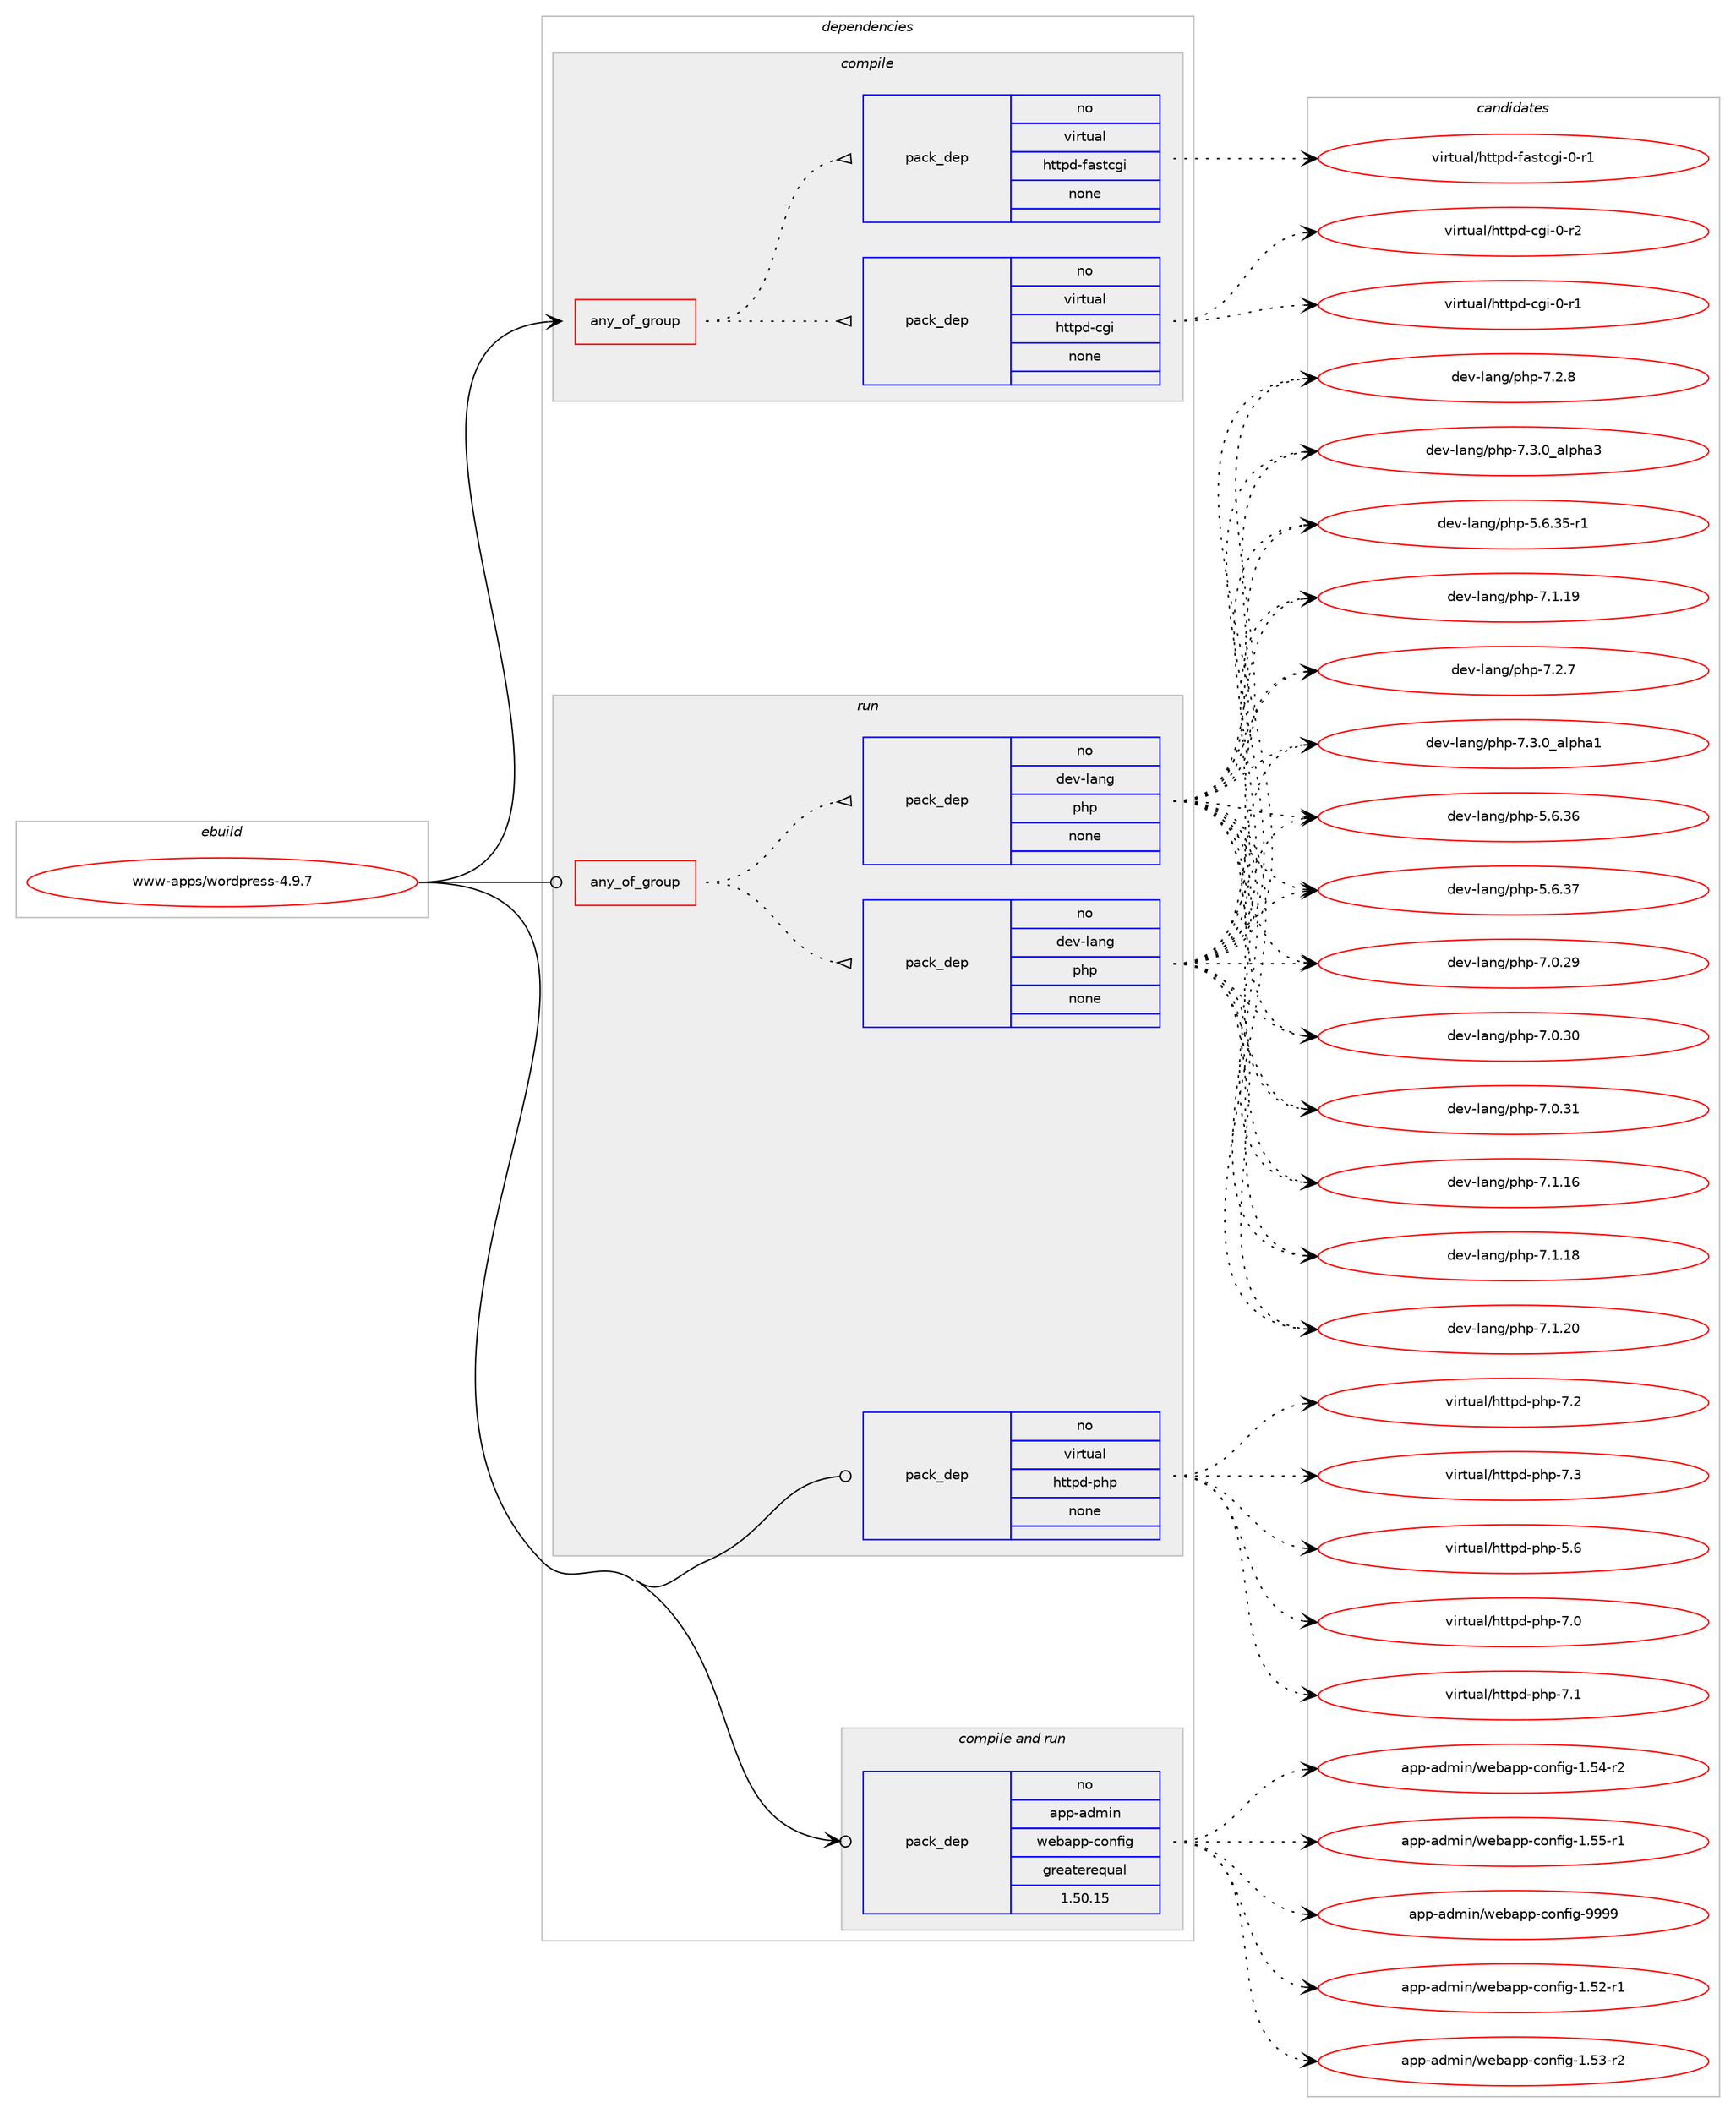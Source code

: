 digraph prolog {

# *************
# Graph options
# *************

newrank=true;
concentrate=true;
compound=true;
graph [rankdir=LR,fontname=Helvetica,fontsize=10,ranksep=1.5];#, ranksep=2.5, nodesep=0.2];
edge  [arrowhead=vee];
node  [fontname=Helvetica,fontsize=10];

# **********
# The ebuild
# **********

subgraph cluster_leftcol {
color=gray;
rank=same;
label=<<i>ebuild</i>>;
id [label="www-apps/wordpress-4.9.7", color=red, width=4, href="../www-apps/wordpress-4.9.7.svg"];
}

# ****************
# The dependencies
# ****************

subgraph cluster_midcol {
color=gray;
label=<<i>dependencies</i>>;
subgraph cluster_compile {
fillcolor="#eeeeee";
style=filled;
label=<<i>compile</i>>;
subgraph any170 {
dependency4585 [label=<<TABLE BORDER="0" CELLBORDER="1" CELLSPACING="0" CELLPADDING="4"><TR><TD CELLPADDING="10">any_of_group</TD></TR></TABLE>>, shape=none, color=red];subgraph pack3695 {
dependency4586 [label=<<TABLE BORDER="0" CELLBORDER="1" CELLSPACING="0" CELLPADDING="4" WIDTH="220"><TR><TD ROWSPAN="6" CELLPADDING="30">pack_dep</TD></TR><TR><TD WIDTH="110">no</TD></TR><TR><TD>virtual</TD></TR><TR><TD>httpd-cgi</TD></TR><TR><TD>none</TD></TR><TR><TD></TD></TR></TABLE>>, shape=none, color=blue];
}
dependency4585:e -> dependency4586:w [weight=20,style="dotted",arrowhead="oinv"];
subgraph pack3696 {
dependency4587 [label=<<TABLE BORDER="0" CELLBORDER="1" CELLSPACING="0" CELLPADDING="4" WIDTH="220"><TR><TD ROWSPAN="6" CELLPADDING="30">pack_dep</TD></TR><TR><TD WIDTH="110">no</TD></TR><TR><TD>virtual</TD></TR><TR><TD>httpd-fastcgi</TD></TR><TR><TD>none</TD></TR><TR><TD></TD></TR></TABLE>>, shape=none, color=blue];
}
dependency4585:e -> dependency4587:w [weight=20,style="dotted",arrowhead="oinv"];
}
id:e -> dependency4585:w [weight=20,style="solid",arrowhead="vee"];
}
subgraph cluster_compileandrun {
fillcolor="#eeeeee";
style=filled;
label=<<i>compile and run</i>>;
subgraph pack3697 {
dependency4588 [label=<<TABLE BORDER="0" CELLBORDER="1" CELLSPACING="0" CELLPADDING="4" WIDTH="220"><TR><TD ROWSPAN="6" CELLPADDING="30">pack_dep</TD></TR><TR><TD WIDTH="110">no</TD></TR><TR><TD>app-admin</TD></TR><TR><TD>webapp-config</TD></TR><TR><TD>greaterequal</TD></TR><TR><TD>1.50.15</TD></TR></TABLE>>, shape=none, color=blue];
}
id:e -> dependency4588:w [weight=20,style="solid",arrowhead="odotvee"];
}
subgraph cluster_run {
fillcolor="#eeeeee";
style=filled;
label=<<i>run</i>>;
subgraph any171 {
dependency4589 [label=<<TABLE BORDER="0" CELLBORDER="1" CELLSPACING="0" CELLPADDING="4"><TR><TD CELLPADDING="10">any_of_group</TD></TR></TABLE>>, shape=none, color=red];subgraph pack3698 {
dependency4590 [label=<<TABLE BORDER="0" CELLBORDER="1" CELLSPACING="0" CELLPADDING="4" WIDTH="220"><TR><TD ROWSPAN="6" CELLPADDING="30">pack_dep</TD></TR><TR><TD WIDTH="110">no</TD></TR><TR><TD>dev-lang</TD></TR><TR><TD>php</TD></TR><TR><TD>none</TD></TR><TR><TD></TD></TR></TABLE>>, shape=none, color=blue];
}
dependency4589:e -> dependency4590:w [weight=20,style="dotted",arrowhead="oinv"];
subgraph pack3699 {
dependency4591 [label=<<TABLE BORDER="0" CELLBORDER="1" CELLSPACING="0" CELLPADDING="4" WIDTH="220"><TR><TD ROWSPAN="6" CELLPADDING="30">pack_dep</TD></TR><TR><TD WIDTH="110">no</TD></TR><TR><TD>dev-lang</TD></TR><TR><TD>php</TD></TR><TR><TD>none</TD></TR><TR><TD></TD></TR></TABLE>>, shape=none, color=blue];
}
dependency4589:e -> dependency4591:w [weight=20,style="dotted",arrowhead="oinv"];
}
id:e -> dependency4589:w [weight=20,style="solid",arrowhead="odot"];
subgraph pack3700 {
dependency4592 [label=<<TABLE BORDER="0" CELLBORDER="1" CELLSPACING="0" CELLPADDING="4" WIDTH="220"><TR><TD ROWSPAN="6" CELLPADDING="30">pack_dep</TD></TR><TR><TD WIDTH="110">no</TD></TR><TR><TD>virtual</TD></TR><TR><TD>httpd-php</TD></TR><TR><TD>none</TD></TR><TR><TD></TD></TR></TABLE>>, shape=none, color=blue];
}
id:e -> dependency4592:w [weight=20,style="solid",arrowhead="odot"];
}
}

# **************
# The candidates
# **************

subgraph cluster_choices {
rank=same;
color=gray;
label=<<i>candidates</i>>;

subgraph choice3695 {
color=black;
nodesep=1;
choice1181051141161179710847104116116112100459910310545484511449 [label="virtual/httpd-cgi-0-r1", color=red, width=4,href="../virtual/httpd-cgi-0-r1.svg"];
choice1181051141161179710847104116116112100459910310545484511450 [label="virtual/httpd-cgi-0-r2", color=red, width=4,href="../virtual/httpd-cgi-0-r2.svg"];
dependency4586:e -> choice1181051141161179710847104116116112100459910310545484511449:w [style=dotted,weight="100"];
dependency4586:e -> choice1181051141161179710847104116116112100459910310545484511450:w [style=dotted,weight="100"];
}
subgraph choice3696 {
color=black;
nodesep=1;
choice118105114116117971084710411611611210045102971151169910310545484511449 [label="virtual/httpd-fastcgi-0-r1", color=red, width=4,href="../virtual/httpd-fastcgi-0-r1.svg"];
dependency4587:e -> choice118105114116117971084710411611611210045102971151169910310545484511449:w [style=dotted,weight="100"];
}
subgraph choice3697 {
color=black;
nodesep=1;
choice971121124597100109105110471191019897112112459911111010210510345494653504511449 [label="app-admin/webapp-config-1.52-r1", color=red, width=4,href="../app-admin/webapp-config-1.52-r1.svg"];
choice971121124597100109105110471191019897112112459911111010210510345494653514511450 [label="app-admin/webapp-config-1.53-r2", color=red, width=4,href="../app-admin/webapp-config-1.53-r2.svg"];
choice971121124597100109105110471191019897112112459911111010210510345494653524511450 [label="app-admin/webapp-config-1.54-r2", color=red, width=4,href="../app-admin/webapp-config-1.54-r2.svg"];
choice971121124597100109105110471191019897112112459911111010210510345494653534511449 [label="app-admin/webapp-config-1.55-r1", color=red, width=4,href="../app-admin/webapp-config-1.55-r1.svg"];
choice97112112459710010910511047119101989711211245991111101021051034557575757 [label="app-admin/webapp-config-9999", color=red, width=4,href="../app-admin/webapp-config-9999.svg"];
dependency4588:e -> choice971121124597100109105110471191019897112112459911111010210510345494653504511449:w [style=dotted,weight="100"];
dependency4588:e -> choice971121124597100109105110471191019897112112459911111010210510345494653514511450:w [style=dotted,weight="100"];
dependency4588:e -> choice971121124597100109105110471191019897112112459911111010210510345494653524511450:w [style=dotted,weight="100"];
dependency4588:e -> choice971121124597100109105110471191019897112112459911111010210510345494653534511449:w [style=dotted,weight="100"];
dependency4588:e -> choice97112112459710010910511047119101989711211245991111101021051034557575757:w [style=dotted,weight="100"];
}
subgraph choice3698 {
color=black;
nodesep=1;
choice100101118451089711010347112104112455346544651534511449 [label="dev-lang/php-5.6.35-r1", color=red, width=4,href="../dev-lang/php-5.6.35-r1.svg"];
choice10010111845108971101034711210411245554649464957 [label="dev-lang/php-7.1.19", color=red, width=4,href="../dev-lang/php-7.1.19.svg"];
choice100101118451089711010347112104112455546504655 [label="dev-lang/php-7.2.7", color=red, width=4,href="../dev-lang/php-7.2.7.svg"];
choice10010111845108971101034711210411245554651464895971081121049749 [label="dev-lang/php-7.3.0_alpha1", color=red, width=4,href="../dev-lang/php-7.3.0_alpha1.svg"];
choice10010111845108971101034711210411245534654465154 [label="dev-lang/php-5.6.36", color=red, width=4,href="../dev-lang/php-5.6.36.svg"];
choice10010111845108971101034711210411245534654465155 [label="dev-lang/php-5.6.37", color=red, width=4,href="../dev-lang/php-5.6.37.svg"];
choice10010111845108971101034711210411245554648465057 [label="dev-lang/php-7.0.29", color=red, width=4,href="../dev-lang/php-7.0.29.svg"];
choice10010111845108971101034711210411245554648465148 [label="dev-lang/php-7.0.30", color=red, width=4,href="../dev-lang/php-7.0.30.svg"];
choice10010111845108971101034711210411245554648465149 [label="dev-lang/php-7.0.31", color=red, width=4,href="../dev-lang/php-7.0.31.svg"];
choice10010111845108971101034711210411245554649464954 [label="dev-lang/php-7.1.16", color=red, width=4,href="../dev-lang/php-7.1.16.svg"];
choice10010111845108971101034711210411245554649464956 [label="dev-lang/php-7.1.18", color=red, width=4,href="../dev-lang/php-7.1.18.svg"];
choice10010111845108971101034711210411245554649465048 [label="dev-lang/php-7.1.20", color=red, width=4,href="../dev-lang/php-7.1.20.svg"];
choice100101118451089711010347112104112455546504656 [label="dev-lang/php-7.2.8", color=red, width=4,href="../dev-lang/php-7.2.8.svg"];
choice10010111845108971101034711210411245554651464895971081121049751 [label="dev-lang/php-7.3.0_alpha3", color=red, width=4,href="../dev-lang/php-7.3.0_alpha3.svg"];
dependency4590:e -> choice100101118451089711010347112104112455346544651534511449:w [style=dotted,weight="100"];
dependency4590:e -> choice10010111845108971101034711210411245554649464957:w [style=dotted,weight="100"];
dependency4590:e -> choice100101118451089711010347112104112455546504655:w [style=dotted,weight="100"];
dependency4590:e -> choice10010111845108971101034711210411245554651464895971081121049749:w [style=dotted,weight="100"];
dependency4590:e -> choice10010111845108971101034711210411245534654465154:w [style=dotted,weight="100"];
dependency4590:e -> choice10010111845108971101034711210411245534654465155:w [style=dotted,weight="100"];
dependency4590:e -> choice10010111845108971101034711210411245554648465057:w [style=dotted,weight="100"];
dependency4590:e -> choice10010111845108971101034711210411245554648465148:w [style=dotted,weight="100"];
dependency4590:e -> choice10010111845108971101034711210411245554648465149:w [style=dotted,weight="100"];
dependency4590:e -> choice10010111845108971101034711210411245554649464954:w [style=dotted,weight="100"];
dependency4590:e -> choice10010111845108971101034711210411245554649464956:w [style=dotted,weight="100"];
dependency4590:e -> choice10010111845108971101034711210411245554649465048:w [style=dotted,weight="100"];
dependency4590:e -> choice100101118451089711010347112104112455546504656:w [style=dotted,weight="100"];
dependency4590:e -> choice10010111845108971101034711210411245554651464895971081121049751:w [style=dotted,weight="100"];
}
subgraph choice3699 {
color=black;
nodesep=1;
choice100101118451089711010347112104112455346544651534511449 [label="dev-lang/php-5.6.35-r1", color=red, width=4,href="../dev-lang/php-5.6.35-r1.svg"];
choice10010111845108971101034711210411245554649464957 [label="dev-lang/php-7.1.19", color=red, width=4,href="../dev-lang/php-7.1.19.svg"];
choice100101118451089711010347112104112455546504655 [label="dev-lang/php-7.2.7", color=red, width=4,href="../dev-lang/php-7.2.7.svg"];
choice10010111845108971101034711210411245554651464895971081121049749 [label="dev-lang/php-7.3.0_alpha1", color=red, width=4,href="../dev-lang/php-7.3.0_alpha1.svg"];
choice10010111845108971101034711210411245534654465154 [label="dev-lang/php-5.6.36", color=red, width=4,href="../dev-lang/php-5.6.36.svg"];
choice10010111845108971101034711210411245534654465155 [label="dev-lang/php-5.6.37", color=red, width=4,href="../dev-lang/php-5.6.37.svg"];
choice10010111845108971101034711210411245554648465057 [label="dev-lang/php-7.0.29", color=red, width=4,href="../dev-lang/php-7.0.29.svg"];
choice10010111845108971101034711210411245554648465148 [label="dev-lang/php-7.0.30", color=red, width=4,href="../dev-lang/php-7.0.30.svg"];
choice10010111845108971101034711210411245554648465149 [label="dev-lang/php-7.0.31", color=red, width=4,href="../dev-lang/php-7.0.31.svg"];
choice10010111845108971101034711210411245554649464954 [label="dev-lang/php-7.1.16", color=red, width=4,href="../dev-lang/php-7.1.16.svg"];
choice10010111845108971101034711210411245554649464956 [label="dev-lang/php-7.1.18", color=red, width=4,href="../dev-lang/php-7.1.18.svg"];
choice10010111845108971101034711210411245554649465048 [label="dev-lang/php-7.1.20", color=red, width=4,href="../dev-lang/php-7.1.20.svg"];
choice100101118451089711010347112104112455546504656 [label="dev-lang/php-7.2.8", color=red, width=4,href="../dev-lang/php-7.2.8.svg"];
choice10010111845108971101034711210411245554651464895971081121049751 [label="dev-lang/php-7.3.0_alpha3", color=red, width=4,href="../dev-lang/php-7.3.0_alpha3.svg"];
dependency4591:e -> choice100101118451089711010347112104112455346544651534511449:w [style=dotted,weight="100"];
dependency4591:e -> choice10010111845108971101034711210411245554649464957:w [style=dotted,weight="100"];
dependency4591:e -> choice100101118451089711010347112104112455546504655:w [style=dotted,weight="100"];
dependency4591:e -> choice10010111845108971101034711210411245554651464895971081121049749:w [style=dotted,weight="100"];
dependency4591:e -> choice10010111845108971101034711210411245534654465154:w [style=dotted,weight="100"];
dependency4591:e -> choice10010111845108971101034711210411245534654465155:w [style=dotted,weight="100"];
dependency4591:e -> choice10010111845108971101034711210411245554648465057:w [style=dotted,weight="100"];
dependency4591:e -> choice10010111845108971101034711210411245554648465148:w [style=dotted,weight="100"];
dependency4591:e -> choice10010111845108971101034711210411245554648465149:w [style=dotted,weight="100"];
dependency4591:e -> choice10010111845108971101034711210411245554649464954:w [style=dotted,weight="100"];
dependency4591:e -> choice10010111845108971101034711210411245554649464956:w [style=dotted,weight="100"];
dependency4591:e -> choice10010111845108971101034711210411245554649465048:w [style=dotted,weight="100"];
dependency4591:e -> choice100101118451089711010347112104112455546504656:w [style=dotted,weight="100"];
dependency4591:e -> choice10010111845108971101034711210411245554651464895971081121049751:w [style=dotted,weight="100"];
}
subgraph choice3700 {
color=black;
nodesep=1;
choice11810511411611797108471041161161121004511210411245534654 [label="virtual/httpd-php-5.6", color=red, width=4,href="../virtual/httpd-php-5.6.svg"];
choice11810511411611797108471041161161121004511210411245554648 [label="virtual/httpd-php-7.0", color=red, width=4,href="../virtual/httpd-php-7.0.svg"];
choice11810511411611797108471041161161121004511210411245554649 [label="virtual/httpd-php-7.1", color=red, width=4,href="../virtual/httpd-php-7.1.svg"];
choice11810511411611797108471041161161121004511210411245554650 [label="virtual/httpd-php-7.2", color=red, width=4,href="../virtual/httpd-php-7.2.svg"];
choice11810511411611797108471041161161121004511210411245554651 [label="virtual/httpd-php-7.3", color=red, width=4,href="../virtual/httpd-php-7.3.svg"];
dependency4592:e -> choice11810511411611797108471041161161121004511210411245534654:w [style=dotted,weight="100"];
dependency4592:e -> choice11810511411611797108471041161161121004511210411245554648:w [style=dotted,weight="100"];
dependency4592:e -> choice11810511411611797108471041161161121004511210411245554649:w [style=dotted,weight="100"];
dependency4592:e -> choice11810511411611797108471041161161121004511210411245554650:w [style=dotted,weight="100"];
dependency4592:e -> choice11810511411611797108471041161161121004511210411245554651:w [style=dotted,weight="100"];
}
}

}
